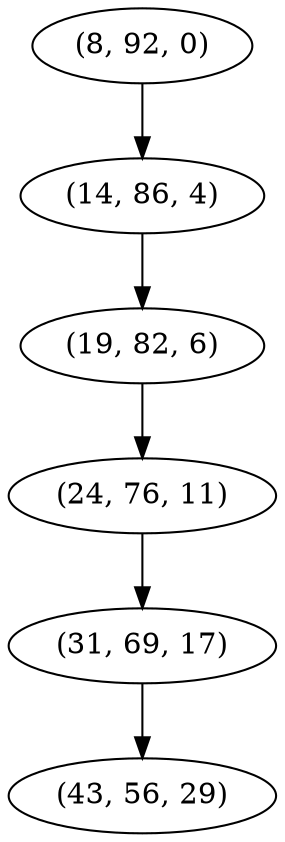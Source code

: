 digraph tree {
    "(8, 92, 0)";
    "(14, 86, 4)";
    "(19, 82, 6)";
    "(24, 76, 11)";
    "(31, 69, 17)";
    "(43, 56, 29)";
    "(8, 92, 0)" -> "(14, 86, 4)";
    "(14, 86, 4)" -> "(19, 82, 6)";
    "(19, 82, 6)" -> "(24, 76, 11)";
    "(24, 76, 11)" -> "(31, 69, 17)";
    "(31, 69, 17)" -> "(43, 56, 29)";
}
